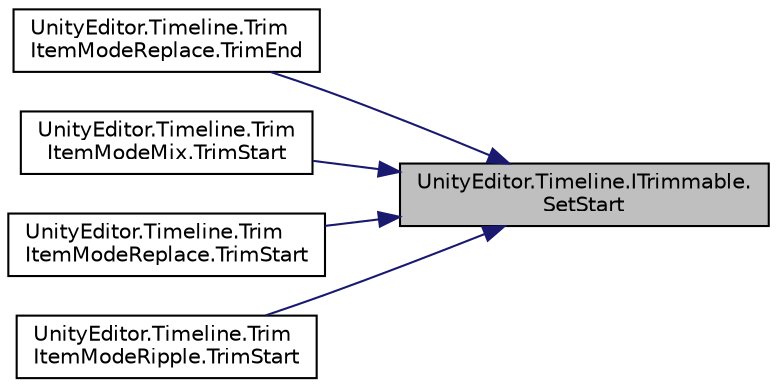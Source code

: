digraph "UnityEditor.Timeline.ITrimmable.SetStart"
{
 // LATEX_PDF_SIZE
  edge [fontname="Helvetica",fontsize="10",labelfontname="Helvetica",labelfontsize="10"];
  node [fontname="Helvetica",fontsize="10",shape=record];
  rankdir="RL";
  Node1 [label="UnityEditor.Timeline.ITrimmable.\lSetStart",height=0.2,width=0.4,color="black", fillcolor="grey75", style="filled", fontcolor="black",tooltip=" "];
  Node1 -> Node2 [dir="back",color="midnightblue",fontsize="10",style="solid",fontname="Helvetica"];
  Node2 [label="UnityEditor.Timeline.Trim\lItemModeReplace.TrimEnd",height=0.2,width=0.4,color="black", fillcolor="white", style="filled",URL="$class_unity_editor_1_1_timeline_1_1_trim_item_mode_replace.html#aa8aeec9f836bcac36940717cacd1df27",tooltip=" "];
  Node1 -> Node3 [dir="back",color="midnightblue",fontsize="10",style="solid",fontname="Helvetica"];
  Node3 [label="UnityEditor.Timeline.Trim\lItemModeMix.TrimStart",height=0.2,width=0.4,color="black", fillcolor="white", style="filled",URL="$class_unity_editor_1_1_timeline_1_1_trim_item_mode_mix.html#a12ec4d9facf5e9ebb1b038afa5bdce97",tooltip=" "];
  Node1 -> Node4 [dir="back",color="midnightblue",fontsize="10",style="solid",fontname="Helvetica"];
  Node4 [label="UnityEditor.Timeline.Trim\lItemModeReplace.TrimStart",height=0.2,width=0.4,color="black", fillcolor="white", style="filled",URL="$class_unity_editor_1_1_timeline_1_1_trim_item_mode_replace.html#a3e4f5778738811d0a24a4eaecba7aebd",tooltip=" "];
  Node1 -> Node5 [dir="back",color="midnightblue",fontsize="10",style="solid",fontname="Helvetica"];
  Node5 [label="UnityEditor.Timeline.Trim\lItemModeRipple.TrimStart",height=0.2,width=0.4,color="black", fillcolor="white", style="filled",URL="$class_unity_editor_1_1_timeline_1_1_trim_item_mode_ripple.html#ac311c2ce90e1a3646dc7139f87753c69",tooltip=" "];
}
